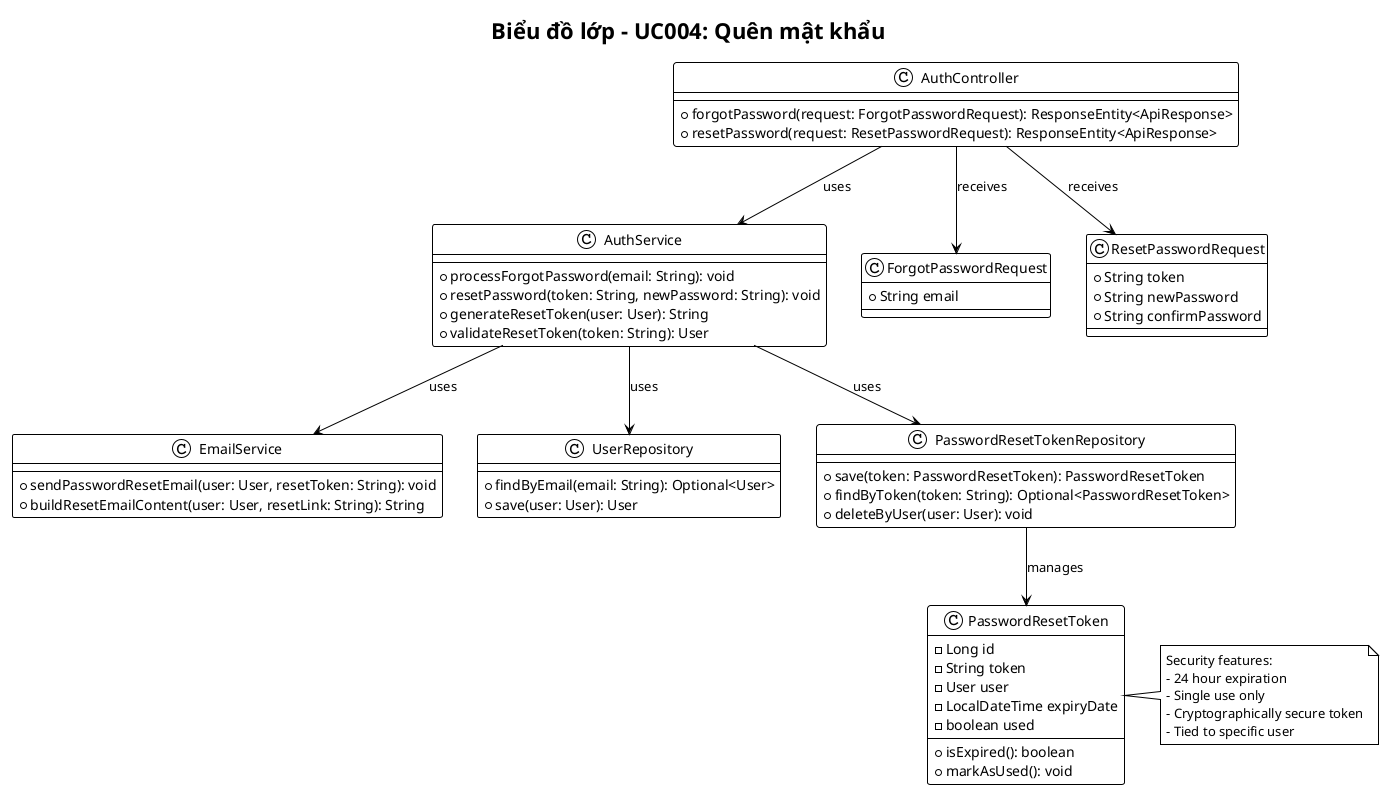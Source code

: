 @startuml UC004-Class-Diagram-Quen-Mat-Khau
!theme plain

title Biểu đồ lớp - UC004: Quên mật khẩu

class AuthController {
    + forgotPassword(request: ForgotPasswordRequest): ResponseEntity<ApiResponse>
    + resetPassword(request: ResetPasswordRequest): ResponseEntity<ApiResponse>
}

class AuthService {
    + processForgotPassword(email: String): void
    + resetPassword(token: String, newPassword: String): void
    + generateResetToken(user: User): String
    + validateResetToken(token: String): User
}

class PasswordResetToken {
    - Long id
    - String token
    - User user
    - LocalDateTime expiryDate
    - boolean used
    + isExpired(): boolean
    + markAsUsed(): void
}

class EmailService {
    + sendPasswordResetEmail(user: User, resetToken: String): void
    + buildResetEmailContent(user: User, resetLink: String): String
}

class UserRepository {
    + findByEmail(email: String): Optional<User>
    + save(user: User): User
}

class PasswordResetTokenRepository {
    + save(token: PasswordResetToken): PasswordResetToken
    + findByToken(token: String): Optional<PasswordResetToken>
    + deleteByUser(user: User): void
}

class ForgotPasswordRequest {
    + String email
}

class ResetPasswordRequest {
    + String token
    + String newPassword
    + String confirmPassword
}

' Relationships
AuthController --> AuthService : uses
AuthService --> EmailService : uses
AuthService --> UserRepository : uses
AuthService --> PasswordResetTokenRepository : uses
PasswordResetTokenRepository --> PasswordResetToken : manages
AuthController --> ForgotPasswordRequest : receives
AuthController --> ResetPasswordRequest : receives

note right of PasswordResetToken
  Security features:
  - 24 hour expiration
  - Single use only
  - Cryptographically secure token
  - Tied to specific user
end note

@enduml
